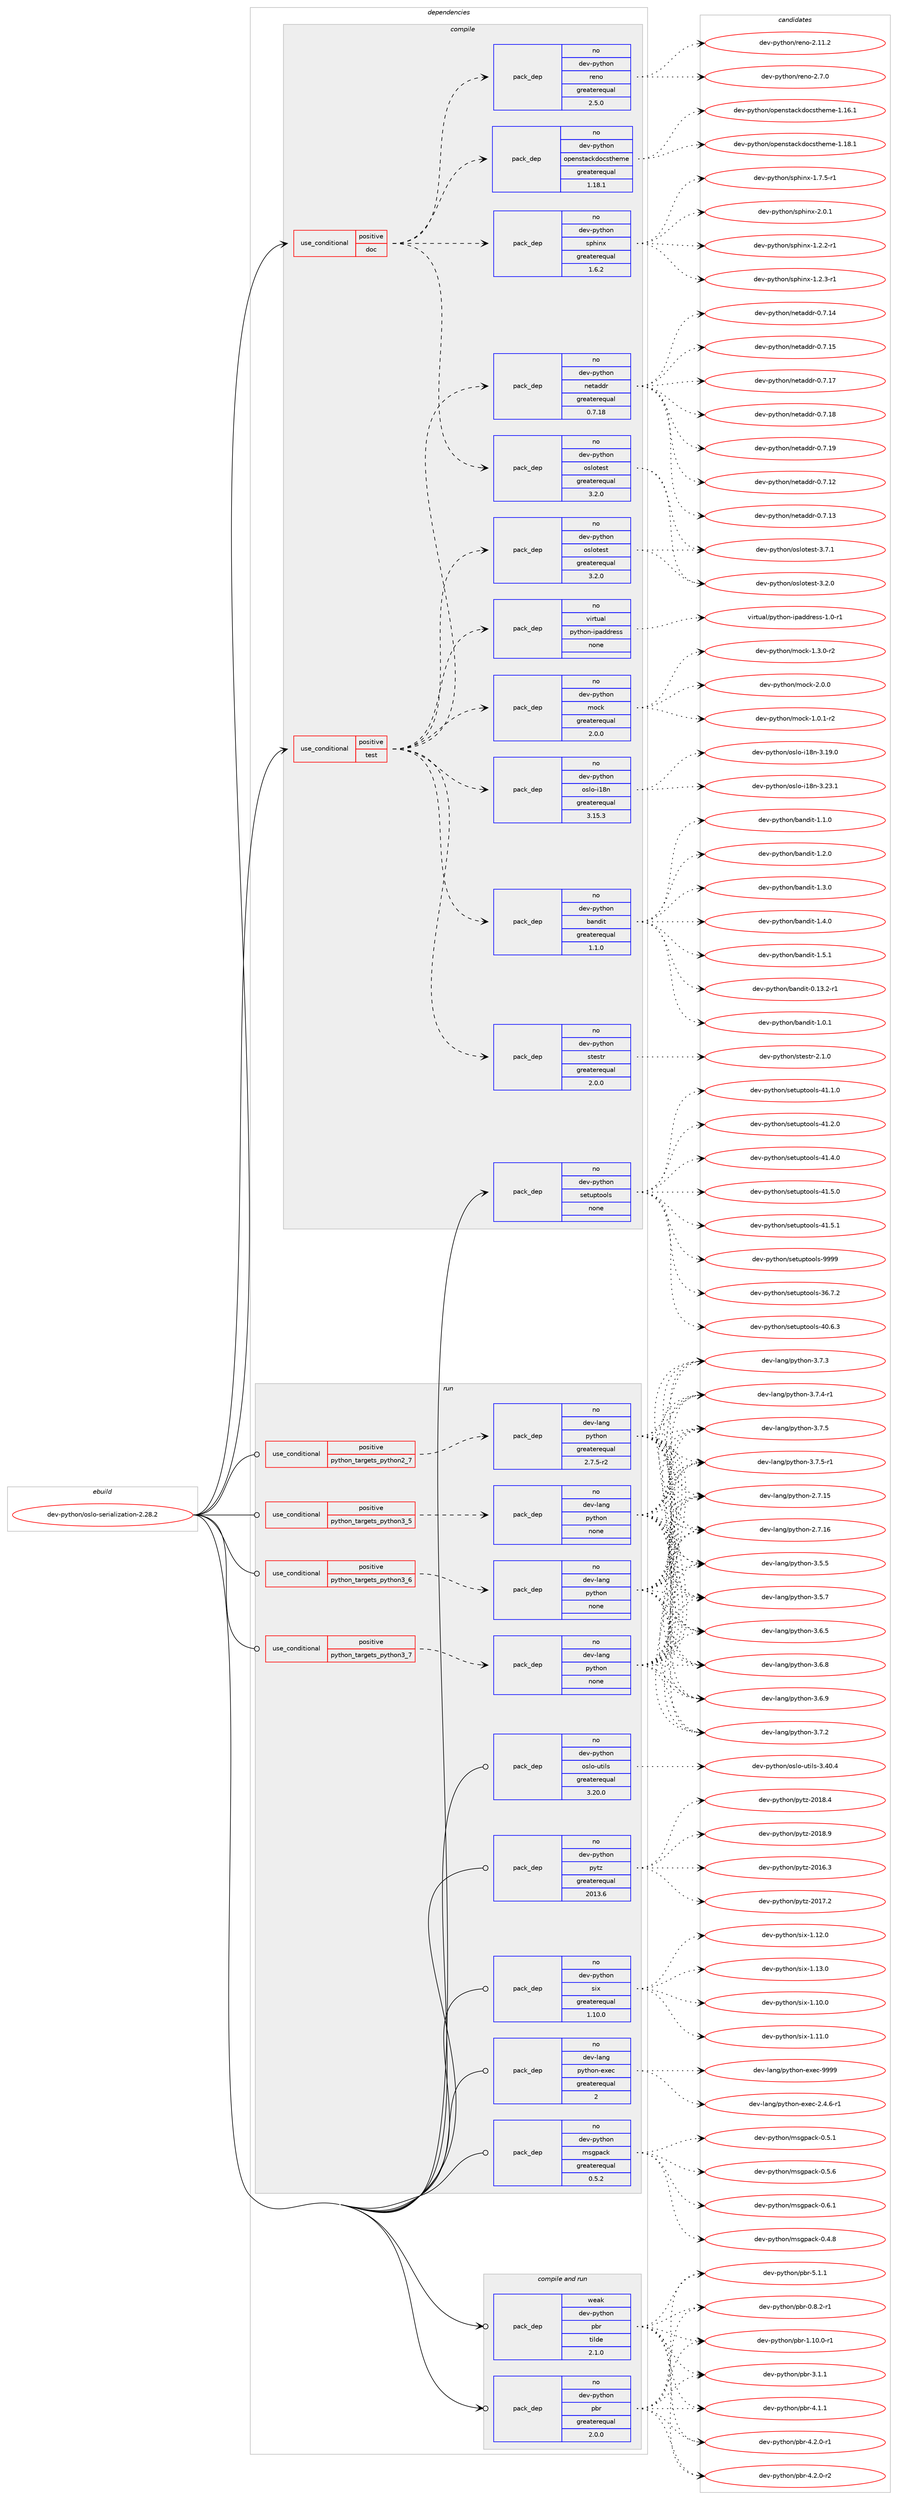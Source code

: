 digraph prolog {

# *************
# Graph options
# *************

newrank=true;
concentrate=true;
compound=true;
graph [rankdir=LR,fontname=Helvetica,fontsize=10,ranksep=1.5];#, ranksep=2.5, nodesep=0.2];
edge  [arrowhead=vee];
node  [fontname=Helvetica,fontsize=10];

# **********
# The ebuild
# **********

subgraph cluster_leftcol {
color=gray;
rank=same;
label=<<i>ebuild</i>>;
id [label="dev-python/oslo-serialization-2.28.2", color=red, width=4, href="../dev-python/oslo-serialization-2.28.2.svg"];
}

# ****************
# The dependencies
# ****************

subgraph cluster_midcol {
color=gray;
label=<<i>dependencies</i>>;
subgraph cluster_compile {
fillcolor="#eeeeee";
style=filled;
label=<<i>compile</i>>;
subgraph cond143861 {
dependency619502 [label=<<TABLE BORDER="0" CELLBORDER="1" CELLSPACING="0" CELLPADDING="4"><TR><TD ROWSPAN="3" CELLPADDING="10">use_conditional</TD></TR><TR><TD>positive</TD></TR><TR><TD>doc</TD></TR></TABLE>>, shape=none, color=red];
subgraph pack463831 {
dependency619503 [label=<<TABLE BORDER="0" CELLBORDER="1" CELLSPACING="0" CELLPADDING="4" WIDTH="220"><TR><TD ROWSPAN="6" CELLPADDING="30">pack_dep</TD></TR><TR><TD WIDTH="110">no</TD></TR><TR><TD>dev-python</TD></TR><TR><TD>sphinx</TD></TR><TR><TD>greaterequal</TD></TR><TR><TD>1.6.2</TD></TR></TABLE>>, shape=none, color=blue];
}
dependency619502:e -> dependency619503:w [weight=20,style="dashed",arrowhead="vee"];
subgraph pack463832 {
dependency619504 [label=<<TABLE BORDER="0" CELLBORDER="1" CELLSPACING="0" CELLPADDING="4" WIDTH="220"><TR><TD ROWSPAN="6" CELLPADDING="30">pack_dep</TD></TR><TR><TD WIDTH="110">no</TD></TR><TR><TD>dev-python</TD></TR><TR><TD>openstackdocstheme</TD></TR><TR><TD>greaterequal</TD></TR><TR><TD>1.18.1</TD></TR></TABLE>>, shape=none, color=blue];
}
dependency619502:e -> dependency619504:w [weight=20,style="dashed",arrowhead="vee"];
subgraph pack463833 {
dependency619505 [label=<<TABLE BORDER="0" CELLBORDER="1" CELLSPACING="0" CELLPADDING="4" WIDTH="220"><TR><TD ROWSPAN="6" CELLPADDING="30">pack_dep</TD></TR><TR><TD WIDTH="110">no</TD></TR><TR><TD>dev-python</TD></TR><TR><TD>oslotest</TD></TR><TR><TD>greaterequal</TD></TR><TR><TD>3.2.0</TD></TR></TABLE>>, shape=none, color=blue];
}
dependency619502:e -> dependency619505:w [weight=20,style="dashed",arrowhead="vee"];
subgraph pack463834 {
dependency619506 [label=<<TABLE BORDER="0" CELLBORDER="1" CELLSPACING="0" CELLPADDING="4" WIDTH="220"><TR><TD ROWSPAN="6" CELLPADDING="30">pack_dep</TD></TR><TR><TD WIDTH="110">no</TD></TR><TR><TD>dev-python</TD></TR><TR><TD>reno</TD></TR><TR><TD>greaterequal</TD></TR><TR><TD>2.5.0</TD></TR></TABLE>>, shape=none, color=blue];
}
dependency619502:e -> dependency619506:w [weight=20,style="dashed",arrowhead="vee"];
}
id:e -> dependency619502:w [weight=20,style="solid",arrowhead="vee"];
subgraph cond143862 {
dependency619507 [label=<<TABLE BORDER="0" CELLBORDER="1" CELLSPACING="0" CELLPADDING="4"><TR><TD ROWSPAN="3" CELLPADDING="10">use_conditional</TD></TR><TR><TD>positive</TD></TR><TR><TD>test</TD></TR></TABLE>>, shape=none, color=red];
subgraph pack463835 {
dependency619508 [label=<<TABLE BORDER="0" CELLBORDER="1" CELLSPACING="0" CELLPADDING="4" WIDTH="220"><TR><TD ROWSPAN="6" CELLPADDING="30">pack_dep</TD></TR><TR><TD WIDTH="110">no</TD></TR><TR><TD>virtual</TD></TR><TR><TD>python-ipaddress</TD></TR><TR><TD>none</TD></TR><TR><TD></TD></TR></TABLE>>, shape=none, color=blue];
}
dependency619507:e -> dependency619508:w [weight=20,style="dashed",arrowhead="vee"];
subgraph pack463836 {
dependency619509 [label=<<TABLE BORDER="0" CELLBORDER="1" CELLSPACING="0" CELLPADDING="4" WIDTH="220"><TR><TD ROWSPAN="6" CELLPADDING="30">pack_dep</TD></TR><TR><TD WIDTH="110">no</TD></TR><TR><TD>dev-python</TD></TR><TR><TD>mock</TD></TR><TR><TD>greaterequal</TD></TR><TR><TD>2.0.0</TD></TR></TABLE>>, shape=none, color=blue];
}
dependency619507:e -> dependency619509:w [weight=20,style="dashed",arrowhead="vee"];
subgraph pack463837 {
dependency619510 [label=<<TABLE BORDER="0" CELLBORDER="1" CELLSPACING="0" CELLPADDING="4" WIDTH="220"><TR><TD ROWSPAN="6" CELLPADDING="30">pack_dep</TD></TR><TR><TD WIDTH="110">no</TD></TR><TR><TD>dev-python</TD></TR><TR><TD>netaddr</TD></TR><TR><TD>greaterequal</TD></TR><TR><TD>0.7.18</TD></TR></TABLE>>, shape=none, color=blue];
}
dependency619507:e -> dependency619510:w [weight=20,style="dashed",arrowhead="vee"];
subgraph pack463838 {
dependency619511 [label=<<TABLE BORDER="0" CELLBORDER="1" CELLSPACING="0" CELLPADDING="4" WIDTH="220"><TR><TD ROWSPAN="6" CELLPADDING="30">pack_dep</TD></TR><TR><TD WIDTH="110">no</TD></TR><TR><TD>dev-python</TD></TR><TR><TD>stestr</TD></TR><TR><TD>greaterequal</TD></TR><TR><TD>2.0.0</TD></TR></TABLE>>, shape=none, color=blue];
}
dependency619507:e -> dependency619511:w [weight=20,style="dashed",arrowhead="vee"];
subgraph pack463839 {
dependency619512 [label=<<TABLE BORDER="0" CELLBORDER="1" CELLSPACING="0" CELLPADDING="4" WIDTH="220"><TR><TD ROWSPAN="6" CELLPADDING="30">pack_dep</TD></TR><TR><TD WIDTH="110">no</TD></TR><TR><TD>dev-python</TD></TR><TR><TD>oslo-i18n</TD></TR><TR><TD>greaterequal</TD></TR><TR><TD>3.15.3</TD></TR></TABLE>>, shape=none, color=blue];
}
dependency619507:e -> dependency619512:w [weight=20,style="dashed",arrowhead="vee"];
subgraph pack463840 {
dependency619513 [label=<<TABLE BORDER="0" CELLBORDER="1" CELLSPACING="0" CELLPADDING="4" WIDTH="220"><TR><TD ROWSPAN="6" CELLPADDING="30">pack_dep</TD></TR><TR><TD WIDTH="110">no</TD></TR><TR><TD>dev-python</TD></TR><TR><TD>oslotest</TD></TR><TR><TD>greaterequal</TD></TR><TR><TD>3.2.0</TD></TR></TABLE>>, shape=none, color=blue];
}
dependency619507:e -> dependency619513:w [weight=20,style="dashed",arrowhead="vee"];
subgraph pack463841 {
dependency619514 [label=<<TABLE BORDER="0" CELLBORDER="1" CELLSPACING="0" CELLPADDING="4" WIDTH="220"><TR><TD ROWSPAN="6" CELLPADDING="30">pack_dep</TD></TR><TR><TD WIDTH="110">no</TD></TR><TR><TD>dev-python</TD></TR><TR><TD>bandit</TD></TR><TR><TD>greaterequal</TD></TR><TR><TD>1.1.0</TD></TR></TABLE>>, shape=none, color=blue];
}
dependency619507:e -> dependency619514:w [weight=20,style="dashed",arrowhead="vee"];
}
id:e -> dependency619507:w [weight=20,style="solid",arrowhead="vee"];
subgraph pack463842 {
dependency619515 [label=<<TABLE BORDER="0" CELLBORDER="1" CELLSPACING="0" CELLPADDING="4" WIDTH="220"><TR><TD ROWSPAN="6" CELLPADDING="30">pack_dep</TD></TR><TR><TD WIDTH="110">no</TD></TR><TR><TD>dev-python</TD></TR><TR><TD>setuptools</TD></TR><TR><TD>none</TD></TR><TR><TD></TD></TR></TABLE>>, shape=none, color=blue];
}
id:e -> dependency619515:w [weight=20,style="solid",arrowhead="vee"];
}
subgraph cluster_compileandrun {
fillcolor="#eeeeee";
style=filled;
label=<<i>compile and run</i>>;
subgraph pack463843 {
dependency619516 [label=<<TABLE BORDER="0" CELLBORDER="1" CELLSPACING="0" CELLPADDING="4" WIDTH="220"><TR><TD ROWSPAN="6" CELLPADDING="30">pack_dep</TD></TR><TR><TD WIDTH="110">no</TD></TR><TR><TD>dev-python</TD></TR><TR><TD>pbr</TD></TR><TR><TD>greaterequal</TD></TR><TR><TD>2.0.0</TD></TR></TABLE>>, shape=none, color=blue];
}
id:e -> dependency619516:w [weight=20,style="solid",arrowhead="odotvee"];
subgraph pack463844 {
dependency619517 [label=<<TABLE BORDER="0" CELLBORDER="1" CELLSPACING="0" CELLPADDING="4" WIDTH="220"><TR><TD ROWSPAN="6" CELLPADDING="30">pack_dep</TD></TR><TR><TD WIDTH="110">weak</TD></TR><TR><TD>dev-python</TD></TR><TR><TD>pbr</TD></TR><TR><TD>tilde</TD></TR><TR><TD>2.1.0</TD></TR></TABLE>>, shape=none, color=blue];
}
id:e -> dependency619517:w [weight=20,style="solid",arrowhead="odotvee"];
}
subgraph cluster_run {
fillcolor="#eeeeee";
style=filled;
label=<<i>run</i>>;
subgraph cond143863 {
dependency619518 [label=<<TABLE BORDER="0" CELLBORDER="1" CELLSPACING="0" CELLPADDING="4"><TR><TD ROWSPAN="3" CELLPADDING="10">use_conditional</TD></TR><TR><TD>positive</TD></TR><TR><TD>python_targets_python2_7</TD></TR></TABLE>>, shape=none, color=red];
subgraph pack463845 {
dependency619519 [label=<<TABLE BORDER="0" CELLBORDER="1" CELLSPACING="0" CELLPADDING="4" WIDTH="220"><TR><TD ROWSPAN="6" CELLPADDING="30">pack_dep</TD></TR><TR><TD WIDTH="110">no</TD></TR><TR><TD>dev-lang</TD></TR><TR><TD>python</TD></TR><TR><TD>greaterequal</TD></TR><TR><TD>2.7.5-r2</TD></TR></TABLE>>, shape=none, color=blue];
}
dependency619518:e -> dependency619519:w [weight=20,style="dashed",arrowhead="vee"];
}
id:e -> dependency619518:w [weight=20,style="solid",arrowhead="odot"];
subgraph cond143864 {
dependency619520 [label=<<TABLE BORDER="0" CELLBORDER="1" CELLSPACING="0" CELLPADDING="4"><TR><TD ROWSPAN="3" CELLPADDING="10">use_conditional</TD></TR><TR><TD>positive</TD></TR><TR><TD>python_targets_python3_5</TD></TR></TABLE>>, shape=none, color=red];
subgraph pack463846 {
dependency619521 [label=<<TABLE BORDER="0" CELLBORDER="1" CELLSPACING="0" CELLPADDING="4" WIDTH="220"><TR><TD ROWSPAN="6" CELLPADDING="30">pack_dep</TD></TR><TR><TD WIDTH="110">no</TD></TR><TR><TD>dev-lang</TD></TR><TR><TD>python</TD></TR><TR><TD>none</TD></TR><TR><TD></TD></TR></TABLE>>, shape=none, color=blue];
}
dependency619520:e -> dependency619521:w [weight=20,style="dashed",arrowhead="vee"];
}
id:e -> dependency619520:w [weight=20,style="solid",arrowhead="odot"];
subgraph cond143865 {
dependency619522 [label=<<TABLE BORDER="0" CELLBORDER="1" CELLSPACING="0" CELLPADDING="4"><TR><TD ROWSPAN="3" CELLPADDING="10">use_conditional</TD></TR><TR><TD>positive</TD></TR><TR><TD>python_targets_python3_6</TD></TR></TABLE>>, shape=none, color=red];
subgraph pack463847 {
dependency619523 [label=<<TABLE BORDER="0" CELLBORDER="1" CELLSPACING="0" CELLPADDING="4" WIDTH="220"><TR><TD ROWSPAN="6" CELLPADDING="30">pack_dep</TD></TR><TR><TD WIDTH="110">no</TD></TR><TR><TD>dev-lang</TD></TR><TR><TD>python</TD></TR><TR><TD>none</TD></TR><TR><TD></TD></TR></TABLE>>, shape=none, color=blue];
}
dependency619522:e -> dependency619523:w [weight=20,style="dashed",arrowhead="vee"];
}
id:e -> dependency619522:w [weight=20,style="solid",arrowhead="odot"];
subgraph cond143866 {
dependency619524 [label=<<TABLE BORDER="0" CELLBORDER="1" CELLSPACING="0" CELLPADDING="4"><TR><TD ROWSPAN="3" CELLPADDING="10">use_conditional</TD></TR><TR><TD>positive</TD></TR><TR><TD>python_targets_python3_7</TD></TR></TABLE>>, shape=none, color=red];
subgraph pack463848 {
dependency619525 [label=<<TABLE BORDER="0" CELLBORDER="1" CELLSPACING="0" CELLPADDING="4" WIDTH="220"><TR><TD ROWSPAN="6" CELLPADDING="30">pack_dep</TD></TR><TR><TD WIDTH="110">no</TD></TR><TR><TD>dev-lang</TD></TR><TR><TD>python</TD></TR><TR><TD>none</TD></TR><TR><TD></TD></TR></TABLE>>, shape=none, color=blue];
}
dependency619524:e -> dependency619525:w [weight=20,style="dashed",arrowhead="vee"];
}
id:e -> dependency619524:w [weight=20,style="solid",arrowhead="odot"];
subgraph pack463849 {
dependency619526 [label=<<TABLE BORDER="0" CELLBORDER="1" CELLSPACING="0" CELLPADDING="4" WIDTH="220"><TR><TD ROWSPAN="6" CELLPADDING="30">pack_dep</TD></TR><TR><TD WIDTH="110">no</TD></TR><TR><TD>dev-lang</TD></TR><TR><TD>python-exec</TD></TR><TR><TD>greaterequal</TD></TR><TR><TD>2</TD></TR></TABLE>>, shape=none, color=blue];
}
id:e -> dependency619526:w [weight=20,style="solid",arrowhead="odot"];
subgraph pack463850 {
dependency619527 [label=<<TABLE BORDER="0" CELLBORDER="1" CELLSPACING="0" CELLPADDING="4" WIDTH="220"><TR><TD ROWSPAN="6" CELLPADDING="30">pack_dep</TD></TR><TR><TD WIDTH="110">no</TD></TR><TR><TD>dev-python</TD></TR><TR><TD>msgpack</TD></TR><TR><TD>greaterequal</TD></TR><TR><TD>0.5.2</TD></TR></TABLE>>, shape=none, color=blue];
}
id:e -> dependency619527:w [weight=20,style="solid",arrowhead="odot"];
subgraph pack463851 {
dependency619528 [label=<<TABLE BORDER="0" CELLBORDER="1" CELLSPACING="0" CELLPADDING="4" WIDTH="220"><TR><TD ROWSPAN="6" CELLPADDING="30">pack_dep</TD></TR><TR><TD WIDTH="110">no</TD></TR><TR><TD>dev-python</TD></TR><TR><TD>oslo-utils</TD></TR><TR><TD>greaterequal</TD></TR><TR><TD>3.20.0</TD></TR></TABLE>>, shape=none, color=blue];
}
id:e -> dependency619528:w [weight=20,style="solid",arrowhead="odot"];
subgraph pack463852 {
dependency619529 [label=<<TABLE BORDER="0" CELLBORDER="1" CELLSPACING="0" CELLPADDING="4" WIDTH="220"><TR><TD ROWSPAN="6" CELLPADDING="30">pack_dep</TD></TR><TR><TD WIDTH="110">no</TD></TR><TR><TD>dev-python</TD></TR><TR><TD>pytz</TD></TR><TR><TD>greaterequal</TD></TR><TR><TD>2013.6</TD></TR></TABLE>>, shape=none, color=blue];
}
id:e -> dependency619529:w [weight=20,style="solid",arrowhead="odot"];
subgraph pack463853 {
dependency619530 [label=<<TABLE BORDER="0" CELLBORDER="1" CELLSPACING="0" CELLPADDING="4" WIDTH="220"><TR><TD ROWSPAN="6" CELLPADDING="30">pack_dep</TD></TR><TR><TD WIDTH="110">no</TD></TR><TR><TD>dev-python</TD></TR><TR><TD>six</TD></TR><TR><TD>greaterequal</TD></TR><TR><TD>1.10.0</TD></TR></TABLE>>, shape=none, color=blue];
}
id:e -> dependency619530:w [weight=20,style="solid",arrowhead="odot"];
}
}

# **************
# The candidates
# **************

subgraph cluster_choices {
rank=same;
color=gray;
label=<<i>candidates</i>>;

subgraph choice463831 {
color=black;
nodesep=1;
choice10010111845112121116104111110471151121041051101204549465046504511449 [label="dev-python/sphinx-1.2.2-r1", color=red, width=4,href="../dev-python/sphinx-1.2.2-r1.svg"];
choice10010111845112121116104111110471151121041051101204549465046514511449 [label="dev-python/sphinx-1.2.3-r1", color=red, width=4,href="../dev-python/sphinx-1.2.3-r1.svg"];
choice10010111845112121116104111110471151121041051101204549465546534511449 [label="dev-python/sphinx-1.7.5-r1", color=red, width=4,href="../dev-python/sphinx-1.7.5-r1.svg"];
choice1001011184511212111610411111047115112104105110120455046484649 [label="dev-python/sphinx-2.0.1", color=red, width=4,href="../dev-python/sphinx-2.0.1.svg"];
dependency619503:e -> choice10010111845112121116104111110471151121041051101204549465046504511449:w [style=dotted,weight="100"];
dependency619503:e -> choice10010111845112121116104111110471151121041051101204549465046514511449:w [style=dotted,weight="100"];
dependency619503:e -> choice10010111845112121116104111110471151121041051101204549465546534511449:w [style=dotted,weight="100"];
dependency619503:e -> choice1001011184511212111610411111047115112104105110120455046484649:w [style=dotted,weight="100"];
}
subgraph choice463832 {
color=black;
nodesep=1;
choice100101118451121211161041111104711111210111011511697991071001119911511610410110910145494649544649 [label="dev-python/openstackdocstheme-1.16.1", color=red, width=4,href="../dev-python/openstackdocstheme-1.16.1.svg"];
choice100101118451121211161041111104711111210111011511697991071001119911511610410110910145494649564649 [label="dev-python/openstackdocstheme-1.18.1", color=red, width=4,href="../dev-python/openstackdocstheme-1.18.1.svg"];
dependency619504:e -> choice100101118451121211161041111104711111210111011511697991071001119911511610410110910145494649544649:w [style=dotted,weight="100"];
dependency619504:e -> choice100101118451121211161041111104711111210111011511697991071001119911511610410110910145494649564649:w [style=dotted,weight="100"];
}
subgraph choice463833 {
color=black;
nodesep=1;
choice1001011184511212111610411111047111115108111116101115116455146504648 [label="dev-python/oslotest-3.2.0", color=red, width=4,href="../dev-python/oslotest-3.2.0.svg"];
choice1001011184511212111610411111047111115108111116101115116455146554649 [label="dev-python/oslotest-3.7.1", color=red, width=4,href="../dev-python/oslotest-3.7.1.svg"];
dependency619505:e -> choice1001011184511212111610411111047111115108111116101115116455146504648:w [style=dotted,weight="100"];
dependency619505:e -> choice1001011184511212111610411111047111115108111116101115116455146554649:w [style=dotted,weight="100"];
}
subgraph choice463834 {
color=black;
nodesep=1;
choice100101118451121211161041111104711410111011145504649494650 [label="dev-python/reno-2.11.2", color=red, width=4,href="../dev-python/reno-2.11.2.svg"];
choice1001011184511212111610411111047114101110111455046554648 [label="dev-python/reno-2.7.0", color=red, width=4,href="../dev-python/reno-2.7.0.svg"];
dependency619506:e -> choice100101118451121211161041111104711410111011145504649494650:w [style=dotted,weight="100"];
dependency619506:e -> choice1001011184511212111610411111047114101110111455046554648:w [style=dotted,weight="100"];
}
subgraph choice463835 {
color=black;
nodesep=1;
choice11810511411611797108471121211161041111104510511297100100114101115115454946484511449 [label="virtual/python-ipaddress-1.0-r1", color=red, width=4,href="../virtual/python-ipaddress-1.0-r1.svg"];
dependency619508:e -> choice11810511411611797108471121211161041111104510511297100100114101115115454946484511449:w [style=dotted,weight="100"];
}
subgraph choice463836 {
color=black;
nodesep=1;
choice1001011184511212111610411111047109111991074549464846494511450 [label="dev-python/mock-1.0.1-r2", color=red, width=4,href="../dev-python/mock-1.0.1-r2.svg"];
choice1001011184511212111610411111047109111991074549465146484511450 [label="dev-python/mock-1.3.0-r2", color=red, width=4,href="../dev-python/mock-1.3.0-r2.svg"];
choice100101118451121211161041111104710911199107455046484648 [label="dev-python/mock-2.0.0", color=red, width=4,href="../dev-python/mock-2.0.0.svg"];
dependency619509:e -> choice1001011184511212111610411111047109111991074549464846494511450:w [style=dotted,weight="100"];
dependency619509:e -> choice1001011184511212111610411111047109111991074549465146484511450:w [style=dotted,weight="100"];
dependency619509:e -> choice100101118451121211161041111104710911199107455046484648:w [style=dotted,weight="100"];
}
subgraph choice463837 {
color=black;
nodesep=1;
choice10010111845112121116104111110471101011169710010011445484655464950 [label="dev-python/netaddr-0.7.12", color=red, width=4,href="../dev-python/netaddr-0.7.12.svg"];
choice10010111845112121116104111110471101011169710010011445484655464951 [label="dev-python/netaddr-0.7.13", color=red, width=4,href="../dev-python/netaddr-0.7.13.svg"];
choice10010111845112121116104111110471101011169710010011445484655464952 [label="dev-python/netaddr-0.7.14", color=red, width=4,href="../dev-python/netaddr-0.7.14.svg"];
choice10010111845112121116104111110471101011169710010011445484655464953 [label="dev-python/netaddr-0.7.15", color=red, width=4,href="../dev-python/netaddr-0.7.15.svg"];
choice10010111845112121116104111110471101011169710010011445484655464955 [label="dev-python/netaddr-0.7.17", color=red, width=4,href="../dev-python/netaddr-0.7.17.svg"];
choice10010111845112121116104111110471101011169710010011445484655464956 [label="dev-python/netaddr-0.7.18", color=red, width=4,href="../dev-python/netaddr-0.7.18.svg"];
choice10010111845112121116104111110471101011169710010011445484655464957 [label="dev-python/netaddr-0.7.19", color=red, width=4,href="../dev-python/netaddr-0.7.19.svg"];
dependency619510:e -> choice10010111845112121116104111110471101011169710010011445484655464950:w [style=dotted,weight="100"];
dependency619510:e -> choice10010111845112121116104111110471101011169710010011445484655464951:w [style=dotted,weight="100"];
dependency619510:e -> choice10010111845112121116104111110471101011169710010011445484655464952:w [style=dotted,weight="100"];
dependency619510:e -> choice10010111845112121116104111110471101011169710010011445484655464953:w [style=dotted,weight="100"];
dependency619510:e -> choice10010111845112121116104111110471101011169710010011445484655464955:w [style=dotted,weight="100"];
dependency619510:e -> choice10010111845112121116104111110471101011169710010011445484655464956:w [style=dotted,weight="100"];
dependency619510:e -> choice10010111845112121116104111110471101011169710010011445484655464957:w [style=dotted,weight="100"];
}
subgraph choice463838 {
color=black;
nodesep=1;
choice1001011184511212111610411111047115116101115116114455046494648 [label="dev-python/stestr-2.1.0", color=red, width=4,href="../dev-python/stestr-2.1.0.svg"];
dependency619511:e -> choice1001011184511212111610411111047115116101115116114455046494648:w [style=dotted,weight="100"];
}
subgraph choice463839 {
color=black;
nodesep=1;
choice100101118451121211161041111104711111510811145105495611045514649574648 [label="dev-python/oslo-i18n-3.19.0", color=red, width=4,href="../dev-python/oslo-i18n-3.19.0.svg"];
choice100101118451121211161041111104711111510811145105495611045514650514649 [label="dev-python/oslo-i18n-3.23.1", color=red, width=4,href="../dev-python/oslo-i18n-3.23.1.svg"];
dependency619512:e -> choice100101118451121211161041111104711111510811145105495611045514649574648:w [style=dotted,weight="100"];
dependency619512:e -> choice100101118451121211161041111104711111510811145105495611045514650514649:w [style=dotted,weight="100"];
}
subgraph choice463840 {
color=black;
nodesep=1;
choice1001011184511212111610411111047111115108111116101115116455146504648 [label="dev-python/oslotest-3.2.0", color=red, width=4,href="../dev-python/oslotest-3.2.0.svg"];
choice1001011184511212111610411111047111115108111116101115116455146554649 [label="dev-python/oslotest-3.7.1", color=red, width=4,href="../dev-python/oslotest-3.7.1.svg"];
dependency619513:e -> choice1001011184511212111610411111047111115108111116101115116455146504648:w [style=dotted,weight="100"];
dependency619513:e -> choice1001011184511212111610411111047111115108111116101115116455146554649:w [style=dotted,weight="100"];
}
subgraph choice463841 {
color=black;
nodesep=1;
choice10010111845112121116104111110479897110100105116454846495146504511449 [label="dev-python/bandit-0.13.2-r1", color=red, width=4,href="../dev-python/bandit-0.13.2-r1.svg"];
choice10010111845112121116104111110479897110100105116454946484649 [label="dev-python/bandit-1.0.1", color=red, width=4,href="../dev-python/bandit-1.0.1.svg"];
choice10010111845112121116104111110479897110100105116454946494648 [label="dev-python/bandit-1.1.0", color=red, width=4,href="../dev-python/bandit-1.1.0.svg"];
choice10010111845112121116104111110479897110100105116454946504648 [label="dev-python/bandit-1.2.0", color=red, width=4,href="../dev-python/bandit-1.2.0.svg"];
choice10010111845112121116104111110479897110100105116454946514648 [label="dev-python/bandit-1.3.0", color=red, width=4,href="../dev-python/bandit-1.3.0.svg"];
choice10010111845112121116104111110479897110100105116454946524648 [label="dev-python/bandit-1.4.0", color=red, width=4,href="../dev-python/bandit-1.4.0.svg"];
choice10010111845112121116104111110479897110100105116454946534649 [label="dev-python/bandit-1.5.1", color=red, width=4,href="../dev-python/bandit-1.5.1.svg"];
dependency619514:e -> choice10010111845112121116104111110479897110100105116454846495146504511449:w [style=dotted,weight="100"];
dependency619514:e -> choice10010111845112121116104111110479897110100105116454946484649:w [style=dotted,weight="100"];
dependency619514:e -> choice10010111845112121116104111110479897110100105116454946494648:w [style=dotted,weight="100"];
dependency619514:e -> choice10010111845112121116104111110479897110100105116454946504648:w [style=dotted,weight="100"];
dependency619514:e -> choice10010111845112121116104111110479897110100105116454946514648:w [style=dotted,weight="100"];
dependency619514:e -> choice10010111845112121116104111110479897110100105116454946524648:w [style=dotted,weight="100"];
dependency619514:e -> choice10010111845112121116104111110479897110100105116454946534649:w [style=dotted,weight="100"];
}
subgraph choice463842 {
color=black;
nodesep=1;
choice100101118451121211161041111104711510111611711211611111110811545515446554650 [label="dev-python/setuptools-36.7.2", color=red, width=4,href="../dev-python/setuptools-36.7.2.svg"];
choice100101118451121211161041111104711510111611711211611111110811545524846544651 [label="dev-python/setuptools-40.6.3", color=red, width=4,href="../dev-python/setuptools-40.6.3.svg"];
choice100101118451121211161041111104711510111611711211611111110811545524946494648 [label="dev-python/setuptools-41.1.0", color=red, width=4,href="../dev-python/setuptools-41.1.0.svg"];
choice100101118451121211161041111104711510111611711211611111110811545524946504648 [label="dev-python/setuptools-41.2.0", color=red, width=4,href="../dev-python/setuptools-41.2.0.svg"];
choice100101118451121211161041111104711510111611711211611111110811545524946524648 [label="dev-python/setuptools-41.4.0", color=red, width=4,href="../dev-python/setuptools-41.4.0.svg"];
choice100101118451121211161041111104711510111611711211611111110811545524946534648 [label="dev-python/setuptools-41.5.0", color=red, width=4,href="../dev-python/setuptools-41.5.0.svg"];
choice100101118451121211161041111104711510111611711211611111110811545524946534649 [label="dev-python/setuptools-41.5.1", color=red, width=4,href="../dev-python/setuptools-41.5.1.svg"];
choice10010111845112121116104111110471151011161171121161111111081154557575757 [label="dev-python/setuptools-9999", color=red, width=4,href="../dev-python/setuptools-9999.svg"];
dependency619515:e -> choice100101118451121211161041111104711510111611711211611111110811545515446554650:w [style=dotted,weight="100"];
dependency619515:e -> choice100101118451121211161041111104711510111611711211611111110811545524846544651:w [style=dotted,weight="100"];
dependency619515:e -> choice100101118451121211161041111104711510111611711211611111110811545524946494648:w [style=dotted,weight="100"];
dependency619515:e -> choice100101118451121211161041111104711510111611711211611111110811545524946504648:w [style=dotted,weight="100"];
dependency619515:e -> choice100101118451121211161041111104711510111611711211611111110811545524946524648:w [style=dotted,weight="100"];
dependency619515:e -> choice100101118451121211161041111104711510111611711211611111110811545524946534648:w [style=dotted,weight="100"];
dependency619515:e -> choice100101118451121211161041111104711510111611711211611111110811545524946534649:w [style=dotted,weight="100"];
dependency619515:e -> choice10010111845112121116104111110471151011161171121161111111081154557575757:w [style=dotted,weight="100"];
}
subgraph choice463843 {
color=black;
nodesep=1;
choice1001011184511212111610411111047112981144548465646504511449 [label="dev-python/pbr-0.8.2-r1", color=red, width=4,href="../dev-python/pbr-0.8.2-r1.svg"];
choice100101118451121211161041111104711298114454946494846484511449 [label="dev-python/pbr-1.10.0-r1", color=red, width=4,href="../dev-python/pbr-1.10.0-r1.svg"];
choice100101118451121211161041111104711298114455146494649 [label="dev-python/pbr-3.1.1", color=red, width=4,href="../dev-python/pbr-3.1.1.svg"];
choice100101118451121211161041111104711298114455246494649 [label="dev-python/pbr-4.1.1", color=red, width=4,href="../dev-python/pbr-4.1.1.svg"];
choice1001011184511212111610411111047112981144552465046484511449 [label="dev-python/pbr-4.2.0-r1", color=red, width=4,href="../dev-python/pbr-4.2.0-r1.svg"];
choice1001011184511212111610411111047112981144552465046484511450 [label="dev-python/pbr-4.2.0-r2", color=red, width=4,href="../dev-python/pbr-4.2.0-r2.svg"];
choice100101118451121211161041111104711298114455346494649 [label="dev-python/pbr-5.1.1", color=red, width=4,href="../dev-python/pbr-5.1.1.svg"];
dependency619516:e -> choice1001011184511212111610411111047112981144548465646504511449:w [style=dotted,weight="100"];
dependency619516:e -> choice100101118451121211161041111104711298114454946494846484511449:w [style=dotted,weight="100"];
dependency619516:e -> choice100101118451121211161041111104711298114455146494649:w [style=dotted,weight="100"];
dependency619516:e -> choice100101118451121211161041111104711298114455246494649:w [style=dotted,weight="100"];
dependency619516:e -> choice1001011184511212111610411111047112981144552465046484511449:w [style=dotted,weight="100"];
dependency619516:e -> choice1001011184511212111610411111047112981144552465046484511450:w [style=dotted,weight="100"];
dependency619516:e -> choice100101118451121211161041111104711298114455346494649:w [style=dotted,weight="100"];
}
subgraph choice463844 {
color=black;
nodesep=1;
choice1001011184511212111610411111047112981144548465646504511449 [label="dev-python/pbr-0.8.2-r1", color=red, width=4,href="../dev-python/pbr-0.8.2-r1.svg"];
choice100101118451121211161041111104711298114454946494846484511449 [label="dev-python/pbr-1.10.0-r1", color=red, width=4,href="../dev-python/pbr-1.10.0-r1.svg"];
choice100101118451121211161041111104711298114455146494649 [label="dev-python/pbr-3.1.1", color=red, width=4,href="../dev-python/pbr-3.1.1.svg"];
choice100101118451121211161041111104711298114455246494649 [label="dev-python/pbr-4.1.1", color=red, width=4,href="../dev-python/pbr-4.1.1.svg"];
choice1001011184511212111610411111047112981144552465046484511449 [label="dev-python/pbr-4.2.0-r1", color=red, width=4,href="../dev-python/pbr-4.2.0-r1.svg"];
choice1001011184511212111610411111047112981144552465046484511450 [label="dev-python/pbr-4.2.0-r2", color=red, width=4,href="../dev-python/pbr-4.2.0-r2.svg"];
choice100101118451121211161041111104711298114455346494649 [label="dev-python/pbr-5.1.1", color=red, width=4,href="../dev-python/pbr-5.1.1.svg"];
dependency619517:e -> choice1001011184511212111610411111047112981144548465646504511449:w [style=dotted,weight="100"];
dependency619517:e -> choice100101118451121211161041111104711298114454946494846484511449:w [style=dotted,weight="100"];
dependency619517:e -> choice100101118451121211161041111104711298114455146494649:w [style=dotted,weight="100"];
dependency619517:e -> choice100101118451121211161041111104711298114455246494649:w [style=dotted,weight="100"];
dependency619517:e -> choice1001011184511212111610411111047112981144552465046484511449:w [style=dotted,weight="100"];
dependency619517:e -> choice1001011184511212111610411111047112981144552465046484511450:w [style=dotted,weight="100"];
dependency619517:e -> choice100101118451121211161041111104711298114455346494649:w [style=dotted,weight="100"];
}
subgraph choice463845 {
color=black;
nodesep=1;
choice10010111845108971101034711212111610411111045504655464953 [label="dev-lang/python-2.7.15", color=red, width=4,href="../dev-lang/python-2.7.15.svg"];
choice10010111845108971101034711212111610411111045504655464954 [label="dev-lang/python-2.7.16", color=red, width=4,href="../dev-lang/python-2.7.16.svg"];
choice100101118451089711010347112121116104111110455146534653 [label="dev-lang/python-3.5.5", color=red, width=4,href="../dev-lang/python-3.5.5.svg"];
choice100101118451089711010347112121116104111110455146534655 [label="dev-lang/python-3.5.7", color=red, width=4,href="../dev-lang/python-3.5.7.svg"];
choice100101118451089711010347112121116104111110455146544653 [label="dev-lang/python-3.6.5", color=red, width=4,href="../dev-lang/python-3.6.5.svg"];
choice100101118451089711010347112121116104111110455146544656 [label="dev-lang/python-3.6.8", color=red, width=4,href="../dev-lang/python-3.6.8.svg"];
choice100101118451089711010347112121116104111110455146544657 [label="dev-lang/python-3.6.9", color=red, width=4,href="../dev-lang/python-3.6.9.svg"];
choice100101118451089711010347112121116104111110455146554650 [label="dev-lang/python-3.7.2", color=red, width=4,href="../dev-lang/python-3.7.2.svg"];
choice100101118451089711010347112121116104111110455146554651 [label="dev-lang/python-3.7.3", color=red, width=4,href="../dev-lang/python-3.7.3.svg"];
choice1001011184510897110103471121211161041111104551465546524511449 [label="dev-lang/python-3.7.4-r1", color=red, width=4,href="../dev-lang/python-3.7.4-r1.svg"];
choice100101118451089711010347112121116104111110455146554653 [label="dev-lang/python-3.7.5", color=red, width=4,href="../dev-lang/python-3.7.5.svg"];
choice1001011184510897110103471121211161041111104551465546534511449 [label="dev-lang/python-3.7.5-r1", color=red, width=4,href="../dev-lang/python-3.7.5-r1.svg"];
dependency619519:e -> choice10010111845108971101034711212111610411111045504655464953:w [style=dotted,weight="100"];
dependency619519:e -> choice10010111845108971101034711212111610411111045504655464954:w [style=dotted,weight="100"];
dependency619519:e -> choice100101118451089711010347112121116104111110455146534653:w [style=dotted,weight="100"];
dependency619519:e -> choice100101118451089711010347112121116104111110455146534655:w [style=dotted,weight="100"];
dependency619519:e -> choice100101118451089711010347112121116104111110455146544653:w [style=dotted,weight="100"];
dependency619519:e -> choice100101118451089711010347112121116104111110455146544656:w [style=dotted,weight="100"];
dependency619519:e -> choice100101118451089711010347112121116104111110455146544657:w [style=dotted,weight="100"];
dependency619519:e -> choice100101118451089711010347112121116104111110455146554650:w [style=dotted,weight="100"];
dependency619519:e -> choice100101118451089711010347112121116104111110455146554651:w [style=dotted,weight="100"];
dependency619519:e -> choice1001011184510897110103471121211161041111104551465546524511449:w [style=dotted,weight="100"];
dependency619519:e -> choice100101118451089711010347112121116104111110455146554653:w [style=dotted,weight="100"];
dependency619519:e -> choice1001011184510897110103471121211161041111104551465546534511449:w [style=dotted,weight="100"];
}
subgraph choice463846 {
color=black;
nodesep=1;
choice10010111845108971101034711212111610411111045504655464953 [label="dev-lang/python-2.7.15", color=red, width=4,href="../dev-lang/python-2.7.15.svg"];
choice10010111845108971101034711212111610411111045504655464954 [label="dev-lang/python-2.7.16", color=red, width=4,href="../dev-lang/python-2.7.16.svg"];
choice100101118451089711010347112121116104111110455146534653 [label="dev-lang/python-3.5.5", color=red, width=4,href="../dev-lang/python-3.5.5.svg"];
choice100101118451089711010347112121116104111110455146534655 [label="dev-lang/python-3.5.7", color=red, width=4,href="../dev-lang/python-3.5.7.svg"];
choice100101118451089711010347112121116104111110455146544653 [label="dev-lang/python-3.6.5", color=red, width=4,href="../dev-lang/python-3.6.5.svg"];
choice100101118451089711010347112121116104111110455146544656 [label="dev-lang/python-3.6.8", color=red, width=4,href="../dev-lang/python-3.6.8.svg"];
choice100101118451089711010347112121116104111110455146544657 [label="dev-lang/python-3.6.9", color=red, width=4,href="../dev-lang/python-3.6.9.svg"];
choice100101118451089711010347112121116104111110455146554650 [label="dev-lang/python-3.7.2", color=red, width=4,href="../dev-lang/python-3.7.2.svg"];
choice100101118451089711010347112121116104111110455146554651 [label="dev-lang/python-3.7.3", color=red, width=4,href="../dev-lang/python-3.7.3.svg"];
choice1001011184510897110103471121211161041111104551465546524511449 [label="dev-lang/python-3.7.4-r1", color=red, width=4,href="../dev-lang/python-3.7.4-r1.svg"];
choice100101118451089711010347112121116104111110455146554653 [label="dev-lang/python-3.7.5", color=red, width=4,href="../dev-lang/python-3.7.5.svg"];
choice1001011184510897110103471121211161041111104551465546534511449 [label="dev-lang/python-3.7.5-r1", color=red, width=4,href="../dev-lang/python-3.7.5-r1.svg"];
dependency619521:e -> choice10010111845108971101034711212111610411111045504655464953:w [style=dotted,weight="100"];
dependency619521:e -> choice10010111845108971101034711212111610411111045504655464954:w [style=dotted,weight="100"];
dependency619521:e -> choice100101118451089711010347112121116104111110455146534653:w [style=dotted,weight="100"];
dependency619521:e -> choice100101118451089711010347112121116104111110455146534655:w [style=dotted,weight="100"];
dependency619521:e -> choice100101118451089711010347112121116104111110455146544653:w [style=dotted,weight="100"];
dependency619521:e -> choice100101118451089711010347112121116104111110455146544656:w [style=dotted,weight="100"];
dependency619521:e -> choice100101118451089711010347112121116104111110455146544657:w [style=dotted,weight="100"];
dependency619521:e -> choice100101118451089711010347112121116104111110455146554650:w [style=dotted,weight="100"];
dependency619521:e -> choice100101118451089711010347112121116104111110455146554651:w [style=dotted,weight="100"];
dependency619521:e -> choice1001011184510897110103471121211161041111104551465546524511449:w [style=dotted,weight="100"];
dependency619521:e -> choice100101118451089711010347112121116104111110455146554653:w [style=dotted,weight="100"];
dependency619521:e -> choice1001011184510897110103471121211161041111104551465546534511449:w [style=dotted,weight="100"];
}
subgraph choice463847 {
color=black;
nodesep=1;
choice10010111845108971101034711212111610411111045504655464953 [label="dev-lang/python-2.7.15", color=red, width=4,href="../dev-lang/python-2.7.15.svg"];
choice10010111845108971101034711212111610411111045504655464954 [label="dev-lang/python-2.7.16", color=red, width=4,href="../dev-lang/python-2.7.16.svg"];
choice100101118451089711010347112121116104111110455146534653 [label="dev-lang/python-3.5.5", color=red, width=4,href="../dev-lang/python-3.5.5.svg"];
choice100101118451089711010347112121116104111110455146534655 [label="dev-lang/python-3.5.7", color=red, width=4,href="../dev-lang/python-3.5.7.svg"];
choice100101118451089711010347112121116104111110455146544653 [label="dev-lang/python-3.6.5", color=red, width=4,href="../dev-lang/python-3.6.5.svg"];
choice100101118451089711010347112121116104111110455146544656 [label="dev-lang/python-3.6.8", color=red, width=4,href="../dev-lang/python-3.6.8.svg"];
choice100101118451089711010347112121116104111110455146544657 [label="dev-lang/python-3.6.9", color=red, width=4,href="../dev-lang/python-3.6.9.svg"];
choice100101118451089711010347112121116104111110455146554650 [label="dev-lang/python-3.7.2", color=red, width=4,href="../dev-lang/python-3.7.2.svg"];
choice100101118451089711010347112121116104111110455146554651 [label="dev-lang/python-3.7.3", color=red, width=4,href="../dev-lang/python-3.7.3.svg"];
choice1001011184510897110103471121211161041111104551465546524511449 [label="dev-lang/python-3.7.4-r1", color=red, width=4,href="../dev-lang/python-3.7.4-r1.svg"];
choice100101118451089711010347112121116104111110455146554653 [label="dev-lang/python-3.7.5", color=red, width=4,href="../dev-lang/python-3.7.5.svg"];
choice1001011184510897110103471121211161041111104551465546534511449 [label="dev-lang/python-3.7.5-r1", color=red, width=4,href="../dev-lang/python-3.7.5-r1.svg"];
dependency619523:e -> choice10010111845108971101034711212111610411111045504655464953:w [style=dotted,weight="100"];
dependency619523:e -> choice10010111845108971101034711212111610411111045504655464954:w [style=dotted,weight="100"];
dependency619523:e -> choice100101118451089711010347112121116104111110455146534653:w [style=dotted,weight="100"];
dependency619523:e -> choice100101118451089711010347112121116104111110455146534655:w [style=dotted,weight="100"];
dependency619523:e -> choice100101118451089711010347112121116104111110455146544653:w [style=dotted,weight="100"];
dependency619523:e -> choice100101118451089711010347112121116104111110455146544656:w [style=dotted,weight="100"];
dependency619523:e -> choice100101118451089711010347112121116104111110455146544657:w [style=dotted,weight="100"];
dependency619523:e -> choice100101118451089711010347112121116104111110455146554650:w [style=dotted,weight="100"];
dependency619523:e -> choice100101118451089711010347112121116104111110455146554651:w [style=dotted,weight="100"];
dependency619523:e -> choice1001011184510897110103471121211161041111104551465546524511449:w [style=dotted,weight="100"];
dependency619523:e -> choice100101118451089711010347112121116104111110455146554653:w [style=dotted,weight="100"];
dependency619523:e -> choice1001011184510897110103471121211161041111104551465546534511449:w [style=dotted,weight="100"];
}
subgraph choice463848 {
color=black;
nodesep=1;
choice10010111845108971101034711212111610411111045504655464953 [label="dev-lang/python-2.7.15", color=red, width=4,href="../dev-lang/python-2.7.15.svg"];
choice10010111845108971101034711212111610411111045504655464954 [label="dev-lang/python-2.7.16", color=red, width=4,href="../dev-lang/python-2.7.16.svg"];
choice100101118451089711010347112121116104111110455146534653 [label="dev-lang/python-3.5.5", color=red, width=4,href="../dev-lang/python-3.5.5.svg"];
choice100101118451089711010347112121116104111110455146534655 [label="dev-lang/python-3.5.7", color=red, width=4,href="../dev-lang/python-3.5.7.svg"];
choice100101118451089711010347112121116104111110455146544653 [label="dev-lang/python-3.6.5", color=red, width=4,href="../dev-lang/python-3.6.5.svg"];
choice100101118451089711010347112121116104111110455146544656 [label="dev-lang/python-3.6.8", color=red, width=4,href="../dev-lang/python-3.6.8.svg"];
choice100101118451089711010347112121116104111110455146544657 [label="dev-lang/python-3.6.9", color=red, width=4,href="../dev-lang/python-3.6.9.svg"];
choice100101118451089711010347112121116104111110455146554650 [label="dev-lang/python-3.7.2", color=red, width=4,href="../dev-lang/python-3.7.2.svg"];
choice100101118451089711010347112121116104111110455146554651 [label="dev-lang/python-3.7.3", color=red, width=4,href="../dev-lang/python-3.7.3.svg"];
choice1001011184510897110103471121211161041111104551465546524511449 [label="dev-lang/python-3.7.4-r1", color=red, width=4,href="../dev-lang/python-3.7.4-r1.svg"];
choice100101118451089711010347112121116104111110455146554653 [label="dev-lang/python-3.7.5", color=red, width=4,href="../dev-lang/python-3.7.5.svg"];
choice1001011184510897110103471121211161041111104551465546534511449 [label="dev-lang/python-3.7.5-r1", color=red, width=4,href="../dev-lang/python-3.7.5-r1.svg"];
dependency619525:e -> choice10010111845108971101034711212111610411111045504655464953:w [style=dotted,weight="100"];
dependency619525:e -> choice10010111845108971101034711212111610411111045504655464954:w [style=dotted,weight="100"];
dependency619525:e -> choice100101118451089711010347112121116104111110455146534653:w [style=dotted,weight="100"];
dependency619525:e -> choice100101118451089711010347112121116104111110455146534655:w [style=dotted,weight="100"];
dependency619525:e -> choice100101118451089711010347112121116104111110455146544653:w [style=dotted,weight="100"];
dependency619525:e -> choice100101118451089711010347112121116104111110455146544656:w [style=dotted,weight="100"];
dependency619525:e -> choice100101118451089711010347112121116104111110455146544657:w [style=dotted,weight="100"];
dependency619525:e -> choice100101118451089711010347112121116104111110455146554650:w [style=dotted,weight="100"];
dependency619525:e -> choice100101118451089711010347112121116104111110455146554651:w [style=dotted,weight="100"];
dependency619525:e -> choice1001011184510897110103471121211161041111104551465546524511449:w [style=dotted,weight="100"];
dependency619525:e -> choice100101118451089711010347112121116104111110455146554653:w [style=dotted,weight="100"];
dependency619525:e -> choice1001011184510897110103471121211161041111104551465546534511449:w [style=dotted,weight="100"];
}
subgraph choice463849 {
color=black;
nodesep=1;
choice10010111845108971101034711212111610411111045101120101994550465246544511449 [label="dev-lang/python-exec-2.4.6-r1", color=red, width=4,href="../dev-lang/python-exec-2.4.6-r1.svg"];
choice10010111845108971101034711212111610411111045101120101994557575757 [label="dev-lang/python-exec-9999", color=red, width=4,href="../dev-lang/python-exec-9999.svg"];
dependency619526:e -> choice10010111845108971101034711212111610411111045101120101994550465246544511449:w [style=dotted,weight="100"];
dependency619526:e -> choice10010111845108971101034711212111610411111045101120101994557575757:w [style=dotted,weight="100"];
}
subgraph choice463850 {
color=black;
nodesep=1;
choice10010111845112121116104111110471091151031129799107454846524656 [label="dev-python/msgpack-0.4.8", color=red, width=4,href="../dev-python/msgpack-0.4.8.svg"];
choice10010111845112121116104111110471091151031129799107454846534649 [label="dev-python/msgpack-0.5.1", color=red, width=4,href="../dev-python/msgpack-0.5.1.svg"];
choice10010111845112121116104111110471091151031129799107454846534654 [label="dev-python/msgpack-0.5.6", color=red, width=4,href="../dev-python/msgpack-0.5.6.svg"];
choice10010111845112121116104111110471091151031129799107454846544649 [label="dev-python/msgpack-0.6.1", color=red, width=4,href="../dev-python/msgpack-0.6.1.svg"];
dependency619527:e -> choice10010111845112121116104111110471091151031129799107454846524656:w [style=dotted,weight="100"];
dependency619527:e -> choice10010111845112121116104111110471091151031129799107454846534649:w [style=dotted,weight="100"];
dependency619527:e -> choice10010111845112121116104111110471091151031129799107454846534654:w [style=dotted,weight="100"];
dependency619527:e -> choice10010111845112121116104111110471091151031129799107454846544649:w [style=dotted,weight="100"];
}
subgraph choice463851 {
color=black;
nodesep=1;
choice10010111845112121116104111110471111151081114511711610510811545514652484652 [label="dev-python/oslo-utils-3.40.4", color=red, width=4,href="../dev-python/oslo-utils-3.40.4.svg"];
dependency619528:e -> choice10010111845112121116104111110471111151081114511711610510811545514652484652:w [style=dotted,weight="100"];
}
subgraph choice463852 {
color=black;
nodesep=1;
choice100101118451121211161041111104711212111612245504849544651 [label="dev-python/pytz-2016.3", color=red, width=4,href="../dev-python/pytz-2016.3.svg"];
choice100101118451121211161041111104711212111612245504849554650 [label="dev-python/pytz-2017.2", color=red, width=4,href="../dev-python/pytz-2017.2.svg"];
choice100101118451121211161041111104711212111612245504849564652 [label="dev-python/pytz-2018.4", color=red, width=4,href="../dev-python/pytz-2018.4.svg"];
choice100101118451121211161041111104711212111612245504849564657 [label="dev-python/pytz-2018.9", color=red, width=4,href="../dev-python/pytz-2018.9.svg"];
dependency619529:e -> choice100101118451121211161041111104711212111612245504849544651:w [style=dotted,weight="100"];
dependency619529:e -> choice100101118451121211161041111104711212111612245504849554650:w [style=dotted,weight="100"];
dependency619529:e -> choice100101118451121211161041111104711212111612245504849564652:w [style=dotted,weight="100"];
dependency619529:e -> choice100101118451121211161041111104711212111612245504849564657:w [style=dotted,weight="100"];
}
subgraph choice463853 {
color=black;
nodesep=1;
choice100101118451121211161041111104711510512045494649484648 [label="dev-python/six-1.10.0", color=red, width=4,href="../dev-python/six-1.10.0.svg"];
choice100101118451121211161041111104711510512045494649494648 [label="dev-python/six-1.11.0", color=red, width=4,href="../dev-python/six-1.11.0.svg"];
choice100101118451121211161041111104711510512045494649504648 [label="dev-python/six-1.12.0", color=red, width=4,href="../dev-python/six-1.12.0.svg"];
choice100101118451121211161041111104711510512045494649514648 [label="dev-python/six-1.13.0", color=red, width=4,href="../dev-python/six-1.13.0.svg"];
dependency619530:e -> choice100101118451121211161041111104711510512045494649484648:w [style=dotted,weight="100"];
dependency619530:e -> choice100101118451121211161041111104711510512045494649494648:w [style=dotted,weight="100"];
dependency619530:e -> choice100101118451121211161041111104711510512045494649504648:w [style=dotted,weight="100"];
dependency619530:e -> choice100101118451121211161041111104711510512045494649514648:w [style=dotted,weight="100"];
}
}

}
